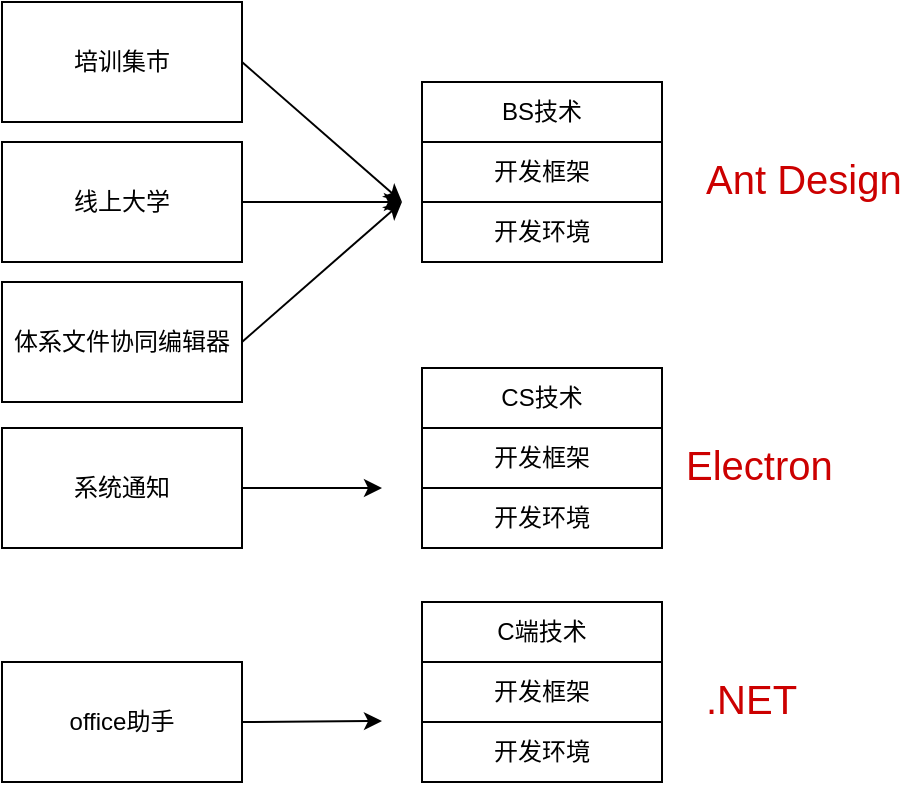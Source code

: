 <mxfile version="14.4.3" type="github">
  <diagram id="oAG-OyZ7u-6wMKuhqJLJ" name="第 1 页">
    <mxGraphModel dx="1002" dy="683" grid="1" gridSize="10" guides="1" tooltips="1" connect="1" arrows="1" fold="1" page="1" pageScale="1" pageWidth="827" pageHeight="1169" math="0" shadow="0">
      <root>
        <mxCell id="0" />
        <mxCell id="1" parent="0" />
        <mxCell id="vmE_TQx0R0XRHYuzHWrs-1" value="线上大学" style="rounded=0;whiteSpace=wrap;html=1;" vertex="1" parent="1">
          <mxGeometry x="100" y="160" width="120" height="60" as="geometry" />
        </mxCell>
        <mxCell id="vmE_TQx0R0XRHYuzHWrs-2" value="体系文件协同编辑器" style="rounded=0;whiteSpace=wrap;html=1;" vertex="1" parent="1">
          <mxGeometry x="100" y="230" width="120" height="60" as="geometry" />
        </mxCell>
        <mxCell id="vmE_TQx0R0XRHYuzHWrs-3" value="系统通知" style="rounded=0;whiteSpace=wrap;html=1;" vertex="1" parent="1">
          <mxGeometry x="100" y="303" width="120" height="60" as="geometry" />
        </mxCell>
        <mxCell id="vmE_TQx0R0XRHYuzHWrs-4" value="office助手" style="rounded=0;whiteSpace=wrap;html=1;" vertex="1" parent="1">
          <mxGeometry x="100" y="420" width="120" height="60" as="geometry" />
        </mxCell>
        <mxCell id="vmE_TQx0R0XRHYuzHWrs-5" value="" style="endArrow=classic;html=1;" edge="1" parent="1">
          <mxGeometry width="50" height="50" relative="1" as="geometry">
            <mxPoint x="220" y="190" as="sourcePoint" />
            <mxPoint x="300" y="190" as="targetPoint" />
          </mxGeometry>
        </mxCell>
        <mxCell id="vmE_TQx0R0XRHYuzHWrs-6" value="" style="endArrow=classic;html=1;exitX=1;exitY=0.5;exitDx=0;exitDy=0;" edge="1" parent="1" source="vmE_TQx0R0XRHYuzHWrs-2">
          <mxGeometry width="50" height="50" relative="1" as="geometry">
            <mxPoint x="190" y="290" as="sourcePoint" />
            <mxPoint x="300" y="190" as="targetPoint" />
          </mxGeometry>
        </mxCell>
        <mxCell id="vmE_TQx0R0XRHYuzHWrs-7" value="" style="endArrow=classic;html=1;exitX=1;exitY=0.5;exitDx=0;exitDy=0;" edge="1" parent="1" source="vmE_TQx0R0XRHYuzHWrs-3">
          <mxGeometry width="50" height="50" relative="1" as="geometry">
            <mxPoint x="200" y="333" as="sourcePoint" />
            <mxPoint x="290" y="333" as="targetPoint" />
          </mxGeometry>
        </mxCell>
        <mxCell id="vmE_TQx0R0XRHYuzHWrs-8" value="" style="endArrow=classic;html=1;exitX=1;exitY=0.5;exitDx=0;exitDy=0;" edge="1" parent="1" source="vmE_TQx0R0XRHYuzHWrs-4">
          <mxGeometry width="50" height="50" relative="1" as="geometry">
            <mxPoint x="200" y="449.5" as="sourcePoint" />
            <mxPoint x="290" y="449.5" as="targetPoint" />
          </mxGeometry>
        </mxCell>
        <mxCell id="vmE_TQx0R0XRHYuzHWrs-9" value="培训集市" style="rounded=0;whiteSpace=wrap;html=1;" vertex="1" parent="1">
          <mxGeometry x="100" y="90" width="120" height="60" as="geometry" />
        </mxCell>
        <mxCell id="vmE_TQx0R0XRHYuzHWrs-10" value="" style="endArrow=classic;html=1;exitX=1;exitY=0.5;exitDx=0;exitDy=0;" edge="1" parent="1" source="vmE_TQx0R0XRHYuzHWrs-9">
          <mxGeometry width="50" height="50" relative="1" as="geometry">
            <mxPoint x="180" y="120" as="sourcePoint" />
            <mxPoint x="300" y="190" as="targetPoint" />
          </mxGeometry>
        </mxCell>
        <mxCell id="vmE_TQx0R0XRHYuzHWrs-17" value="开发环境" style="rounded=0;whiteSpace=wrap;html=1;" vertex="1" parent="1">
          <mxGeometry x="310" y="190" width="120" height="30" as="geometry" />
        </mxCell>
        <mxCell id="vmE_TQx0R0XRHYuzHWrs-18" value="开发框架" style="rounded=0;whiteSpace=wrap;html=1;" vertex="1" parent="1">
          <mxGeometry x="310" y="160" width="120" height="30" as="geometry" />
        </mxCell>
        <mxCell id="vmE_TQx0R0XRHYuzHWrs-19" value="开发环境" style="rounded=0;whiteSpace=wrap;html=1;" vertex="1" parent="1">
          <mxGeometry x="310" y="333" width="120" height="30" as="geometry" />
        </mxCell>
        <mxCell id="vmE_TQx0R0XRHYuzHWrs-20" value="开发框架" style="rounded=0;whiteSpace=wrap;html=1;" vertex="1" parent="1">
          <mxGeometry x="310" y="303" width="120" height="30" as="geometry" />
        </mxCell>
        <mxCell id="vmE_TQx0R0XRHYuzHWrs-21" value="开发环境" style="rounded=0;whiteSpace=wrap;html=1;" vertex="1" parent="1">
          <mxGeometry x="310" y="450" width="120" height="30" as="geometry" />
        </mxCell>
        <mxCell id="vmE_TQx0R0XRHYuzHWrs-22" value="开发框架" style="rounded=0;whiteSpace=wrap;html=1;" vertex="1" parent="1">
          <mxGeometry x="310" y="420" width="120" height="30" as="geometry" />
        </mxCell>
        <mxCell id="vmE_TQx0R0XRHYuzHWrs-23" value="BS技术" style="rounded=0;whiteSpace=wrap;html=1;" vertex="1" parent="1">
          <mxGeometry x="310" y="130" width="120" height="30" as="geometry" />
        </mxCell>
        <mxCell id="vmE_TQx0R0XRHYuzHWrs-24" value="CS技术" style="rounded=0;whiteSpace=wrap;html=1;" vertex="1" parent="1">
          <mxGeometry x="310" y="273" width="120" height="30" as="geometry" />
        </mxCell>
        <mxCell id="vmE_TQx0R0XRHYuzHWrs-25" value="C端技术" style="rounded=0;whiteSpace=wrap;html=1;" vertex="1" parent="1">
          <mxGeometry x="310" y="390" width="120" height="30" as="geometry" />
        </mxCell>
        <mxCell id="vmE_TQx0R0XRHYuzHWrs-26" value="&lt;a target=&quot;_blank&quot; href=&quot;https://www.electronjs.org/&quot; style=&quot;color: rgb(0, 27, 160); text-decoration: none; font-family: &amp;quot;microsoft yahei&amp;quot;, arial, helvetica, sans-serif; font-size: 20px; font-style: normal; font-weight: 400; letter-spacing: normal; text-align: left; text-indent: 0px; text-transform: none; word-spacing: 0px; background-color: rgb(255, 255, 255);&quot;&gt;&lt;strong style=&quot;font-weight: normal ; color: rgb(204 , 0 , 0)&quot;&gt;Electron&lt;/strong&gt;&lt;/a&gt;" style="text;whiteSpace=wrap;html=1;" vertex="1" parent="1">
          <mxGeometry x="440" y="303" width="100" height="30" as="geometry" />
        </mxCell>
        <mxCell id="vmE_TQx0R0XRHYuzHWrs-28" value="&lt;strong style=&quot;color: rgb(204 , 0 , 0) ; text-decoration: none ; font-family: &amp;#34;microsoft yahei&amp;#34; , &amp;#34;arial&amp;#34; , &amp;#34;helvetica&amp;#34; , sans-serif ; font-size: 20px ; font-style: normal ; font-weight: normal ; letter-spacing: normal ; text-align: left ; text-indent: 0px ; text-transform: none ; word-spacing: 0px ; background-color: rgb(255 , 255 , 255)&quot;&gt;Ant Design&lt;/strong&gt;" style="text;whiteSpace=wrap;html=1;" vertex="1" parent="1">
          <mxGeometry x="450" y="160" width="110" height="30" as="geometry" />
        </mxCell>
        <mxCell id="vmE_TQx0R0XRHYuzHWrs-29" value="&lt;strong style=&quot;color: rgb(204 , 0 , 0) ; text-decoration: none ; font-family: &amp;#34;microsoft yahei&amp;#34; , &amp;#34;arial&amp;#34; , &amp;#34;helvetica&amp;#34; , sans-serif ; font-size: 20px ; font-style: normal ; font-weight: normal ; letter-spacing: normal ; text-align: left ; text-indent: 0px ; text-transform: none ; word-spacing: 0px ; background-color: rgb(255 , 255 , 255)&quot;&gt;.NET&lt;/strong&gt;" style="text;whiteSpace=wrap;html=1;" vertex="1" parent="1">
          <mxGeometry x="450" y="420" width="100" height="30" as="geometry" />
        </mxCell>
      </root>
    </mxGraphModel>
  </diagram>
</mxfile>
